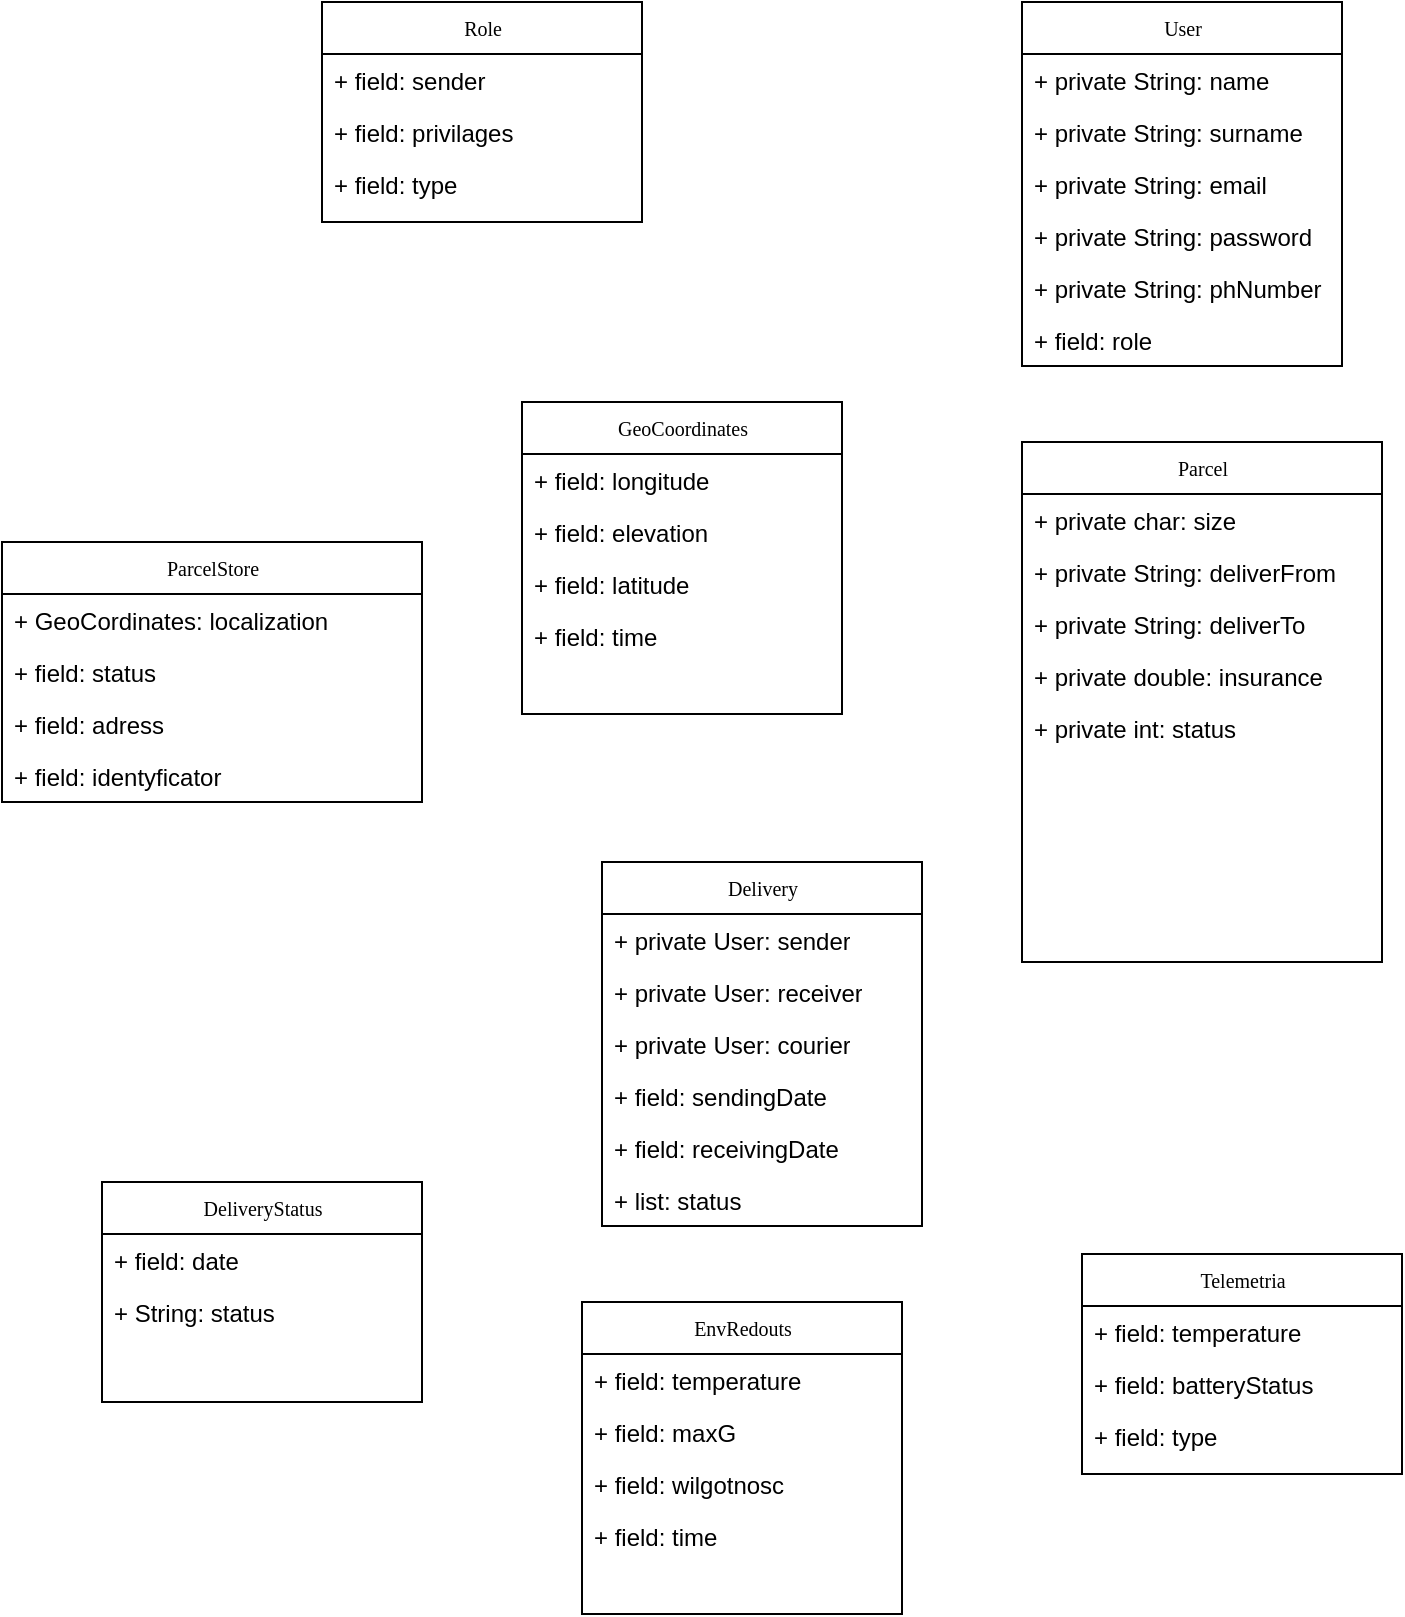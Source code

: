<mxfile version="21.1.6" type="device">
  <diagram name="Сторінка-1" id="-1oGn7qiZVVass-gGa9B">
    <mxGraphModel dx="1434" dy="774" grid="1" gridSize="10" guides="1" tooltips="1" connect="1" arrows="1" fold="1" page="1" pageScale="1" pageWidth="827" pageHeight="1169" math="0" shadow="0">
      <root>
        <mxCell id="0" />
        <mxCell id="1" parent="0" />
        <mxCell id="HFWYumP0d9XjP-y4So5L-1" value="User" style="swimlane;html=1;fontStyle=0;childLayout=stackLayout;horizontal=1;startSize=26;fillColor=none;horizontalStack=0;resizeParent=1;resizeLast=0;collapsible=1;marginBottom=0;swimlaneFillColor=#ffffff;rounded=0;shadow=0;comic=0;labelBackgroundColor=none;strokeWidth=1;fontFamily=Verdana;fontSize=10;align=center;" vertex="1" parent="1">
          <mxGeometry x="570" y="90" width="160" height="182" as="geometry" />
        </mxCell>
        <mxCell id="HFWYumP0d9XjP-y4So5L-3" value="+ private String: name" style="text;html=1;strokeColor=none;fillColor=none;align=left;verticalAlign=top;spacingLeft=4;spacingRight=4;whiteSpace=wrap;overflow=hidden;rotatable=0;points=[[0,0.5],[1,0.5]];portConstraint=eastwest;" vertex="1" parent="HFWYumP0d9XjP-y4So5L-1">
          <mxGeometry y="26" width="160" height="26" as="geometry" />
        </mxCell>
        <mxCell id="HFWYumP0d9XjP-y4So5L-4" value="+ private String: surname" style="text;html=1;strokeColor=none;fillColor=none;align=left;verticalAlign=top;spacingLeft=4;spacingRight=4;whiteSpace=wrap;overflow=hidden;rotatable=0;points=[[0,0.5],[1,0.5]];portConstraint=eastwest;" vertex="1" parent="HFWYumP0d9XjP-y4So5L-1">
          <mxGeometry y="52" width="160" height="26" as="geometry" />
        </mxCell>
        <mxCell id="HFWYumP0d9XjP-y4So5L-22" value="+ private String: email" style="text;html=1;strokeColor=none;fillColor=none;align=left;verticalAlign=top;spacingLeft=4;spacingRight=4;whiteSpace=wrap;overflow=hidden;rotatable=0;points=[[0,0.5],[1,0.5]];portConstraint=eastwest;" vertex="1" parent="HFWYumP0d9XjP-y4So5L-1">
          <mxGeometry y="78" width="160" height="26" as="geometry" />
        </mxCell>
        <mxCell id="HFWYumP0d9XjP-y4So5L-23" value="+ private String: password" style="text;html=1;strokeColor=none;fillColor=none;align=left;verticalAlign=top;spacingLeft=4;spacingRight=4;whiteSpace=wrap;overflow=hidden;rotatable=0;points=[[0,0.5],[1,0.5]];portConstraint=eastwest;" vertex="1" parent="HFWYumP0d9XjP-y4So5L-1">
          <mxGeometry y="104" width="160" height="26" as="geometry" />
        </mxCell>
        <mxCell id="HFWYumP0d9XjP-y4So5L-24" value="+ private String: phNumber" style="text;html=1;strokeColor=none;fillColor=none;align=left;verticalAlign=top;spacingLeft=4;spacingRight=4;whiteSpace=wrap;overflow=hidden;rotatable=0;points=[[0,0.5],[1,0.5]];portConstraint=eastwest;" vertex="1" parent="HFWYumP0d9XjP-y4So5L-1">
          <mxGeometry y="130" width="160" height="26" as="geometry" />
        </mxCell>
        <mxCell id="HFWYumP0d9XjP-y4So5L-65" value="+ field: role" style="text;html=1;strokeColor=none;fillColor=none;align=left;verticalAlign=top;spacingLeft=4;spacingRight=4;whiteSpace=wrap;overflow=hidden;rotatable=0;points=[[0,0.5],[1,0.5]];portConstraint=eastwest;" vertex="1" parent="HFWYumP0d9XjP-y4So5L-1">
          <mxGeometry y="156" width="160" height="26" as="geometry" />
        </mxCell>
        <mxCell id="HFWYumP0d9XjP-y4So5L-8" style="edgeStyle=orthogonalEdgeStyle;rounded=0;orthogonalLoop=1;jettySize=auto;html=1;exitX=0.5;exitY=1;exitDx=0;exitDy=0;" edge="1" parent="1">
          <mxGeometry relative="1" as="geometry">
            <mxPoint x="165" y="340" as="sourcePoint" />
            <mxPoint x="165" y="340" as="targetPoint" />
          </mxGeometry>
        </mxCell>
        <mxCell id="HFWYumP0d9XjP-y4So5L-10" value="Parcel" style="swimlane;html=1;fontStyle=0;childLayout=stackLayout;horizontal=1;startSize=26;fillColor=none;horizontalStack=0;resizeParent=1;resizeLast=0;collapsible=1;marginBottom=0;swimlaneFillColor=#ffffff;rounded=0;shadow=0;comic=0;labelBackgroundColor=none;strokeWidth=1;fontFamily=Verdana;fontSize=10;align=center;" vertex="1" parent="1">
          <mxGeometry x="570" y="310" width="180" height="260" as="geometry" />
        </mxCell>
        <mxCell id="HFWYumP0d9XjP-y4So5L-12" value="+ private char: size" style="text;html=1;strokeColor=none;fillColor=none;align=left;verticalAlign=top;spacingLeft=4;spacingRight=4;whiteSpace=wrap;overflow=hidden;rotatable=0;points=[[0,0.5],[1,0.5]];portConstraint=eastwest;" vertex="1" parent="HFWYumP0d9XjP-y4So5L-10">
          <mxGeometry y="26" width="180" height="26" as="geometry" />
        </mxCell>
        <mxCell id="HFWYumP0d9XjP-y4So5L-13" value="+ private String: deliverFrom" style="text;html=1;strokeColor=none;fillColor=none;align=left;verticalAlign=top;spacingLeft=4;spacingRight=4;whiteSpace=wrap;overflow=hidden;rotatable=0;points=[[0,0.5],[1,0.5]];portConstraint=eastwest;" vertex="1" parent="HFWYumP0d9XjP-y4So5L-10">
          <mxGeometry y="52" width="180" height="26" as="geometry" />
        </mxCell>
        <mxCell id="HFWYumP0d9XjP-y4So5L-28" value="+ private String: deliverTo" style="text;html=1;strokeColor=none;fillColor=none;align=left;verticalAlign=top;spacingLeft=4;spacingRight=4;whiteSpace=wrap;overflow=hidden;rotatable=0;points=[[0,0.5],[1,0.5]];portConstraint=eastwest;" vertex="1" parent="HFWYumP0d9XjP-y4So5L-10">
          <mxGeometry y="78" width="180" height="26" as="geometry" />
        </mxCell>
        <mxCell id="HFWYumP0d9XjP-y4So5L-30" value="+ private double: insurance" style="text;html=1;strokeColor=none;fillColor=none;align=left;verticalAlign=top;spacingLeft=4;spacingRight=4;whiteSpace=wrap;overflow=hidden;rotatable=0;points=[[0,0.5],[1,0.5]];portConstraint=eastwest;" vertex="1" parent="HFWYumP0d9XjP-y4So5L-10">
          <mxGeometry y="104" width="180" height="26" as="geometry" />
        </mxCell>
        <mxCell id="HFWYumP0d9XjP-y4So5L-56" value="+ private int: status" style="text;html=1;strokeColor=none;fillColor=none;align=left;verticalAlign=top;spacingLeft=4;spacingRight=4;whiteSpace=wrap;overflow=hidden;rotatable=0;points=[[0,0.5],[1,0.5]];portConstraint=eastwest;" vertex="1" parent="HFWYumP0d9XjP-y4So5L-10">
          <mxGeometry y="130" width="180" height="26" as="geometry" />
        </mxCell>
        <mxCell id="HFWYumP0d9XjP-y4So5L-14" value="ParcelStore" style="swimlane;html=1;fontStyle=0;childLayout=stackLayout;horizontal=1;startSize=26;fillColor=none;horizontalStack=0;resizeParent=1;resizeLast=0;collapsible=1;marginBottom=0;swimlaneFillColor=#ffffff;rounded=0;shadow=0;comic=0;labelBackgroundColor=none;strokeWidth=1;fontFamily=Verdana;fontSize=10;align=center;" vertex="1" parent="1">
          <mxGeometry x="60" y="360" width="210" height="130" as="geometry" />
        </mxCell>
        <mxCell id="HFWYumP0d9XjP-y4So5L-15" value="+ GeoCordinates: localization" style="text;html=1;strokeColor=none;fillColor=none;align=left;verticalAlign=top;spacingLeft=4;spacingRight=4;whiteSpace=wrap;overflow=hidden;rotatable=0;points=[[0,0.5],[1,0.5]];portConstraint=eastwest;" vertex="1" parent="HFWYumP0d9XjP-y4So5L-14">
          <mxGeometry y="26" width="210" height="26" as="geometry" />
        </mxCell>
        <mxCell id="HFWYumP0d9XjP-y4So5L-16" value="+ field: status" style="text;html=1;strokeColor=none;fillColor=none;align=left;verticalAlign=top;spacingLeft=4;spacingRight=4;whiteSpace=wrap;overflow=hidden;rotatable=0;points=[[0,0.5],[1,0.5]];portConstraint=eastwest;" vertex="1" parent="HFWYumP0d9XjP-y4So5L-14">
          <mxGeometry y="52" width="210" height="26" as="geometry" />
        </mxCell>
        <mxCell id="HFWYumP0d9XjP-y4So5L-17" value="+ field: adress" style="text;html=1;strokeColor=none;fillColor=none;align=left;verticalAlign=top;spacingLeft=4;spacingRight=4;whiteSpace=wrap;overflow=hidden;rotatable=0;points=[[0,0.5],[1,0.5]];portConstraint=eastwest;" vertex="1" parent="HFWYumP0d9XjP-y4So5L-14">
          <mxGeometry y="78" width="210" height="26" as="geometry" />
        </mxCell>
        <mxCell id="HFWYumP0d9XjP-y4So5L-66" value="+ field: identyficator" style="text;html=1;strokeColor=none;fillColor=none;align=left;verticalAlign=top;spacingLeft=4;spacingRight=4;whiteSpace=wrap;overflow=hidden;rotatable=0;points=[[0,0.5],[1,0.5]];portConstraint=eastwest;" vertex="1" parent="HFWYumP0d9XjP-y4So5L-14">
          <mxGeometry y="104" width="210" height="26" as="geometry" />
        </mxCell>
        <mxCell id="HFWYumP0d9XjP-y4So5L-35" value="GeoCoordinates" style="swimlane;html=1;fontStyle=0;childLayout=stackLayout;horizontal=1;startSize=26;fillColor=none;horizontalStack=0;resizeParent=1;resizeLast=0;collapsible=1;marginBottom=0;swimlaneFillColor=#ffffff;rounded=0;shadow=0;comic=0;labelBackgroundColor=none;strokeWidth=1;fontFamily=Verdana;fontSize=10;align=center;" vertex="1" parent="1">
          <mxGeometry x="320" y="290" width="160" height="156" as="geometry" />
        </mxCell>
        <mxCell id="HFWYumP0d9XjP-y4So5L-36" value="+ field: longitude" style="text;html=1;strokeColor=none;fillColor=none;align=left;verticalAlign=top;spacingLeft=4;spacingRight=4;whiteSpace=wrap;overflow=hidden;rotatable=0;points=[[0,0.5],[1,0.5]];portConstraint=eastwest;" vertex="1" parent="HFWYumP0d9XjP-y4So5L-35">
          <mxGeometry y="26" width="160" height="26" as="geometry" />
        </mxCell>
        <mxCell id="HFWYumP0d9XjP-y4So5L-37" value="+ field: elevation" style="text;html=1;strokeColor=none;fillColor=none;align=left;verticalAlign=top;spacingLeft=4;spacingRight=4;whiteSpace=wrap;overflow=hidden;rotatable=0;points=[[0,0.5],[1,0.5]];portConstraint=eastwest;" vertex="1" parent="HFWYumP0d9XjP-y4So5L-35">
          <mxGeometry y="52" width="160" height="26" as="geometry" />
        </mxCell>
        <mxCell id="HFWYumP0d9XjP-y4So5L-39" value="+ field: latitude" style="text;html=1;strokeColor=none;fillColor=none;align=left;verticalAlign=top;spacingLeft=4;spacingRight=4;whiteSpace=wrap;overflow=hidden;rotatable=0;points=[[0,0.5],[1,0.5]];portConstraint=eastwest;" vertex="1" parent="HFWYumP0d9XjP-y4So5L-35">
          <mxGeometry y="78" width="160" height="26" as="geometry" />
        </mxCell>
        <mxCell id="HFWYumP0d9XjP-y4So5L-49" value="+ field: time" style="text;html=1;strokeColor=none;fillColor=none;align=left;verticalAlign=top;spacingLeft=4;spacingRight=4;whiteSpace=wrap;overflow=hidden;rotatable=0;points=[[0,0.5],[1,0.5]];portConstraint=eastwest;" vertex="1" parent="HFWYumP0d9XjP-y4So5L-35">
          <mxGeometry y="104" width="160" height="26" as="geometry" />
        </mxCell>
        <mxCell id="HFWYumP0d9XjP-y4So5L-40" value="Delivery" style="swimlane;html=1;fontStyle=0;childLayout=stackLayout;horizontal=1;startSize=26;fillColor=none;horizontalStack=0;resizeParent=1;resizeLast=0;collapsible=1;marginBottom=0;swimlaneFillColor=#ffffff;rounded=0;shadow=0;comic=0;labelBackgroundColor=none;strokeWidth=1;fontFamily=Verdana;fontSize=10;align=center;" vertex="1" parent="1">
          <mxGeometry x="360" y="520" width="160" height="182" as="geometry" />
        </mxCell>
        <mxCell id="HFWYumP0d9XjP-y4So5L-25" value="+ private User: sender" style="text;html=1;strokeColor=none;fillColor=none;align=left;verticalAlign=top;spacingLeft=4;spacingRight=4;whiteSpace=wrap;overflow=hidden;rotatable=0;points=[[0,0.5],[1,0.5]];portConstraint=eastwest;" vertex="1" parent="HFWYumP0d9XjP-y4So5L-40">
          <mxGeometry y="26" width="160" height="26" as="geometry" />
        </mxCell>
        <mxCell id="HFWYumP0d9XjP-y4So5L-26" value="+ private User: receiver" style="text;html=1;strokeColor=none;fillColor=none;align=left;verticalAlign=top;spacingLeft=4;spacingRight=4;whiteSpace=wrap;overflow=hidden;rotatable=0;points=[[0,0.5],[1,0.5]];portConstraint=eastwest;" vertex="1" parent="HFWYumP0d9XjP-y4So5L-40">
          <mxGeometry y="52" width="160" height="26" as="geometry" />
        </mxCell>
        <mxCell id="HFWYumP0d9XjP-y4So5L-27" value="+ private User: courier" style="text;html=1;strokeColor=none;fillColor=none;align=left;verticalAlign=top;spacingLeft=4;spacingRight=4;whiteSpace=wrap;overflow=hidden;rotatable=0;points=[[0,0.5],[1,0.5]];portConstraint=eastwest;" vertex="1" parent="HFWYumP0d9XjP-y4So5L-40">
          <mxGeometry y="78" width="160" height="26" as="geometry" />
        </mxCell>
        <mxCell id="HFWYumP0d9XjP-y4So5L-43" value="+ field: sendingDate" style="text;html=1;strokeColor=none;fillColor=none;align=left;verticalAlign=top;spacingLeft=4;spacingRight=4;whiteSpace=wrap;overflow=hidden;rotatable=0;points=[[0,0.5],[1,0.5]];portConstraint=eastwest;" vertex="1" parent="HFWYumP0d9XjP-y4So5L-40">
          <mxGeometry y="104" width="160" height="26" as="geometry" />
        </mxCell>
        <mxCell id="HFWYumP0d9XjP-y4So5L-55" value="+ field: receivingDate" style="text;html=1;strokeColor=none;fillColor=none;align=left;verticalAlign=top;spacingLeft=4;spacingRight=4;whiteSpace=wrap;overflow=hidden;rotatable=0;points=[[0,0.5],[1,0.5]];portConstraint=eastwest;" vertex="1" parent="HFWYumP0d9XjP-y4So5L-40">
          <mxGeometry y="130" width="160" height="26" as="geometry" />
        </mxCell>
        <mxCell id="HFWYumP0d9XjP-y4So5L-29" value="+ list: status" style="text;html=1;strokeColor=none;fillColor=none;align=left;verticalAlign=top;spacingLeft=4;spacingRight=4;whiteSpace=wrap;overflow=hidden;rotatable=0;points=[[0,0.5],[1,0.5]];portConstraint=eastwest;" vertex="1" parent="HFWYumP0d9XjP-y4So5L-40">
          <mxGeometry y="156" width="160" height="26" as="geometry" />
        </mxCell>
        <mxCell id="HFWYumP0d9XjP-y4So5L-45" value="Telemetria" style="swimlane;html=1;fontStyle=0;childLayout=stackLayout;horizontal=1;startSize=26;fillColor=none;horizontalStack=0;resizeParent=1;resizeLast=0;collapsible=1;marginBottom=0;swimlaneFillColor=#ffffff;rounded=0;shadow=0;comic=0;labelBackgroundColor=none;strokeWidth=1;fontFamily=Verdana;fontSize=10;align=center;" vertex="1" parent="1">
          <mxGeometry x="600" y="716" width="160" height="110" as="geometry" />
        </mxCell>
        <mxCell id="HFWYumP0d9XjP-y4So5L-46" value="+ field: temperature" style="text;html=1;strokeColor=none;fillColor=none;align=left;verticalAlign=top;spacingLeft=4;spacingRight=4;whiteSpace=wrap;overflow=hidden;rotatable=0;points=[[0,0.5],[1,0.5]];portConstraint=eastwest;" vertex="1" parent="HFWYumP0d9XjP-y4So5L-45">
          <mxGeometry y="26" width="160" height="26" as="geometry" />
        </mxCell>
        <mxCell id="HFWYumP0d9XjP-y4So5L-47" value="+ field: batteryStatus" style="text;html=1;strokeColor=none;fillColor=none;align=left;verticalAlign=top;spacingLeft=4;spacingRight=4;whiteSpace=wrap;overflow=hidden;rotatable=0;points=[[0,0.5],[1,0.5]];portConstraint=eastwest;" vertex="1" parent="HFWYumP0d9XjP-y4So5L-45">
          <mxGeometry y="52" width="160" height="26" as="geometry" />
        </mxCell>
        <mxCell id="HFWYumP0d9XjP-y4So5L-48" value="+ field: type" style="text;html=1;strokeColor=none;fillColor=none;align=left;verticalAlign=top;spacingLeft=4;spacingRight=4;whiteSpace=wrap;overflow=hidden;rotatable=0;points=[[0,0.5],[1,0.5]];portConstraint=eastwest;" vertex="1" parent="HFWYumP0d9XjP-y4So5L-45">
          <mxGeometry y="78" width="160" height="26" as="geometry" />
        </mxCell>
        <mxCell id="HFWYumP0d9XjP-y4So5L-50" value="EnvRedouts" style="swimlane;html=1;fontStyle=0;childLayout=stackLayout;horizontal=1;startSize=26;fillColor=none;horizontalStack=0;resizeParent=1;resizeLast=0;collapsible=1;marginBottom=0;swimlaneFillColor=#ffffff;rounded=0;shadow=0;comic=0;labelBackgroundColor=none;strokeWidth=1;fontFamily=Verdana;fontSize=10;align=center;" vertex="1" parent="1">
          <mxGeometry x="350" y="740" width="160" height="156" as="geometry" />
        </mxCell>
        <mxCell id="HFWYumP0d9XjP-y4So5L-51" value="+ field: temperature" style="text;html=1;strokeColor=none;fillColor=none;align=left;verticalAlign=top;spacingLeft=4;spacingRight=4;whiteSpace=wrap;overflow=hidden;rotatable=0;points=[[0,0.5],[1,0.5]];portConstraint=eastwest;" vertex="1" parent="HFWYumP0d9XjP-y4So5L-50">
          <mxGeometry y="26" width="160" height="26" as="geometry" />
        </mxCell>
        <mxCell id="HFWYumP0d9XjP-y4So5L-52" value="+ field: maxG" style="text;html=1;strokeColor=none;fillColor=none;align=left;verticalAlign=top;spacingLeft=4;spacingRight=4;whiteSpace=wrap;overflow=hidden;rotatable=0;points=[[0,0.5],[1,0.5]];portConstraint=eastwest;" vertex="1" parent="HFWYumP0d9XjP-y4So5L-50">
          <mxGeometry y="52" width="160" height="26" as="geometry" />
        </mxCell>
        <mxCell id="HFWYumP0d9XjP-y4So5L-53" value="+ field: wilgotnosc" style="text;html=1;strokeColor=none;fillColor=none;align=left;verticalAlign=top;spacingLeft=4;spacingRight=4;whiteSpace=wrap;overflow=hidden;rotatable=0;points=[[0,0.5],[1,0.5]];portConstraint=eastwest;" vertex="1" parent="HFWYumP0d9XjP-y4So5L-50">
          <mxGeometry y="78" width="160" height="26" as="geometry" />
        </mxCell>
        <mxCell id="HFWYumP0d9XjP-y4So5L-54" value="+ field: time" style="text;html=1;strokeColor=none;fillColor=none;align=left;verticalAlign=top;spacingLeft=4;spacingRight=4;whiteSpace=wrap;overflow=hidden;rotatable=0;points=[[0,0.5],[1,0.5]];portConstraint=eastwest;" vertex="1" parent="HFWYumP0d9XjP-y4So5L-50">
          <mxGeometry y="104" width="160" height="26" as="geometry" />
        </mxCell>
        <mxCell id="HFWYumP0d9XjP-y4So5L-57" value="DeliveryStatus" style="swimlane;html=1;fontStyle=0;childLayout=stackLayout;horizontal=1;startSize=26;fillColor=none;horizontalStack=0;resizeParent=1;resizeLast=0;collapsible=1;marginBottom=0;swimlaneFillColor=#ffffff;rounded=0;shadow=0;comic=0;labelBackgroundColor=none;strokeWidth=1;fontFamily=Verdana;fontSize=10;align=center;" vertex="1" parent="1">
          <mxGeometry x="110" y="680" width="160" height="110" as="geometry" />
        </mxCell>
        <mxCell id="HFWYumP0d9XjP-y4So5L-59" value="+ field: date" style="text;html=1;strokeColor=none;fillColor=none;align=left;verticalAlign=top;spacingLeft=4;spacingRight=4;whiteSpace=wrap;overflow=hidden;rotatable=0;points=[[0,0.5],[1,0.5]];portConstraint=eastwest;" vertex="1" parent="HFWYumP0d9XjP-y4So5L-57">
          <mxGeometry y="26" width="160" height="26" as="geometry" />
        </mxCell>
        <mxCell id="HFWYumP0d9XjP-y4So5L-60" value="+ String: status" style="text;html=1;strokeColor=none;fillColor=none;align=left;verticalAlign=top;spacingLeft=4;spacingRight=4;whiteSpace=wrap;overflow=hidden;rotatable=0;points=[[0,0.5],[1,0.5]];portConstraint=eastwest;" vertex="1" parent="HFWYumP0d9XjP-y4So5L-57">
          <mxGeometry y="52" width="160" height="26" as="geometry" />
        </mxCell>
        <mxCell id="HFWYumP0d9XjP-y4So5L-61" value="Role" style="swimlane;html=1;fontStyle=0;childLayout=stackLayout;horizontal=1;startSize=26;fillColor=none;horizontalStack=0;resizeParent=1;resizeLast=0;collapsible=1;marginBottom=0;swimlaneFillColor=#ffffff;rounded=0;shadow=0;comic=0;labelBackgroundColor=none;strokeWidth=1;fontFamily=Verdana;fontSize=10;align=center;" vertex="1" parent="1">
          <mxGeometry x="220" y="90" width="160" height="110" as="geometry" />
        </mxCell>
        <mxCell id="HFWYumP0d9XjP-y4So5L-62" value="+ field: sender" style="text;html=1;strokeColor=none;fillColor=none;align=left;verticalAlign=top;spacingLeft=4;spacingRight=4;whiteSpace=wrap;overflow=hidden;rotatable=0;points=[[0,0.5],[1,0.5]];portConstraint=eastwest;" vertex="1" parent="HFWYumP0d9XjP-y4So5L-61">
          <mxGeometry y="26" width="160" height="26" as="geometry" />
        </mxCell>
        <mxCell id="HFWYumP0d9XjP-y4So5L-63" value="+ field: privilages" style="text;html=1;strokeColor=none;fillColor=none;align=left;verticalAlign=top;spacingLeft=4;spacingRight=4;whiteSpace=wrap;overflow=hidden;rotatable=0;points=[[0,0.5],[1,0.5]];portConstraint=eastwest;" vertex="1" parent="HFWYumP0d9XjP-y4So5L-61">
          <mxGeometry y="52" width="160" height="26" as="geometry" />
        </mxCell>
        <mxCell id="HFWYumP0d9XjP-y4So5L-64" value="+ field: type" style="text;html=1;strokeColor=none;fillColor=none;align=left;verticalAlign=top;spacingLeft=4;spacingRight=4;whiteSpace=wrap;overflow=hidden;rotatable=0;points=[[0,0.5],[1,0.5]];portConstraint=eastwest;" vertex="1" parent="HFWYumP0d9XjP-y4So5L-61">
          <mxGeometry y="78" width="160" height="26" as="geometry" />
        </mxCell>
      </root>
    </mxGraphModel>
  </diagram>
</mxfile>
